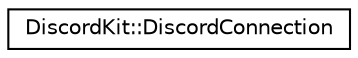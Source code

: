 digraph "Graphical Class Hierarchy"
{
 // LATEX_PDF_SIZE
  edge [fontname="Helvetica",fontsize="10",labelfontname="Helvetica",labelfontsize="10"];
  node [fontname="Helvetica",fontsize="10",shape=record];
  rankdir="LR";
  Node0 [label="DiscordKit::DiscordConnection",height=0.2,width=0.4,color="black", fillcolor="white", style="filled",URL="$d8/d17/classDiscordKit_1_1DiscordConnection.html",tooltip=" "];
}
